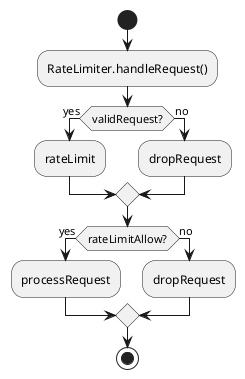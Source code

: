 @startuml
'https://plantuml.com/activity-diagram-beta

start

:RateLimiter.handleRequest();
if (validRequest?) then (yes)
    :rateLimit;
else (no)
    :dropRequest;
endif
if (rateLimitAllow?) then (yes)
    :processRequest;
else (no)
    :dropRequest;
endif

stop

@enduml